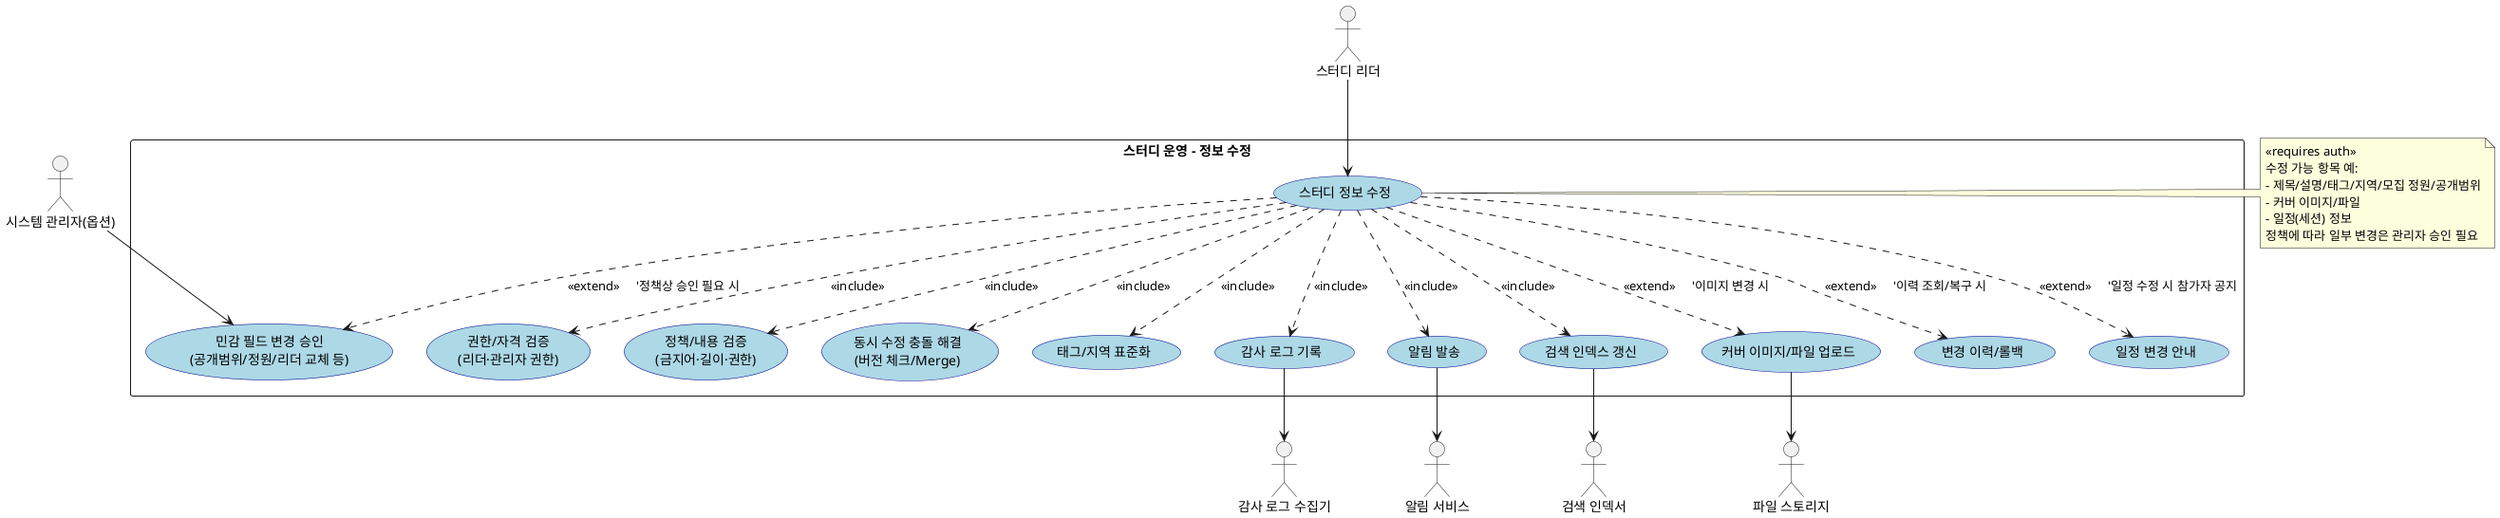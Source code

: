 @startuml
' 스터디 운영 - 정보 수정 Use Case Diagram

skinparam packageStyle rectangle
skinparam usecase {
  BackgroundColor LightBlue
  BorderColor DarkBlue
}

' === Actors ===
actor "스터디 리더" as Leader
actor "시스템 관리자(옵션)" as Admin
actor "알림 서비스" as Noti
actor "감사 로그 수집기" as Audit
actor "파일 스토리지" as Storage
actor "검색 인덱서" as SearchIdx

' === System Boundary ===
rectangle "스터디 운영 - 정보 수정" as StudyEdit {

  ' 메인 UC
  usecase "스터디 정보 수정" as UC_Edit

  ' 항상 수행되는 교차 관심사 (include)
  usecase "권한/자격 검증\n(리더·관리자 권한)" as UC_Authz
  usecase "정책/내용 검증\n(금지어·길이·권한)" as UC_Validate
  usecase "동시 수정 충돌 해결\n(버전 체크/Merge)" as UC_Concurrency
  usecase "태그/지역 표준화" as UC_Normalize
  usecase "감사 로그 기록" as UC_Audit
  usecase "알림 발송" as UC_Notify
  usecase "검색 인덱스 갱신" as UC_Reindex

  ' 조건부/선택 흐름 (extend)
  usecase "커버 이미지/파일 업로드" as UC_Upload
  usecase "민감 필드 변경 승인\n(공개범위/정원/리더 교체 등)" as UC_AdminApprove
  usecase "변경 이력/롤백" as UC_Versioning
  usecase "일정 변경 안내" as UC_ScheduleNotify
}

' === 주 실행자 ===
Leader --> UC_Edit
Admin --> UC_AdminApprove

' === include 관계 ===
UC_Edit ..> UC_Authz       : <<include>>
UC_Edit ..> UC_Validate    : <<include>>
UC_Edit ..> UC_Concurrency : <<include>>
UC_Edit ..> UC_Normalize   : <<include>>
UC_Edit ..> UC_Audit       : <<include>>
UC_Edit ..> UC_Notify      : <<include>>
UC_Edit ..> UC_Reindex     : <<include>>

' === extend 관계 ===
UC_Edit ..> UC_Upload        : <<extend>>     '이미지 변경 시
UC_Edit ..> UC_AdminApprove  : <<extend>>     '정책상 승인 필요 시
UC_Edit ..> UC_Versioning    : <<extend>>     '이력 조회/복구 시
UC_Edit ..> UC_ScheduleNotify: <<extend>>     '일정 수정 시 참가자 공지

' === 외부 시스템 연동 ===
UC_Upload --> Storage
UC_Audit --> Audit
UC_Notify --> Noti
UC_Reindex --> SearchIdx

' === Notes ===
note right of UC_Edit
«requires auth»
수정 가능 항목 예:
- 제목/설명/태그/지역/모집 정원/공개범위
- 커버 이미지/파일
- 일정(세션) 정보
정책에 따라 일부 변경은 관리자 승인 필요
end note

@enduml
